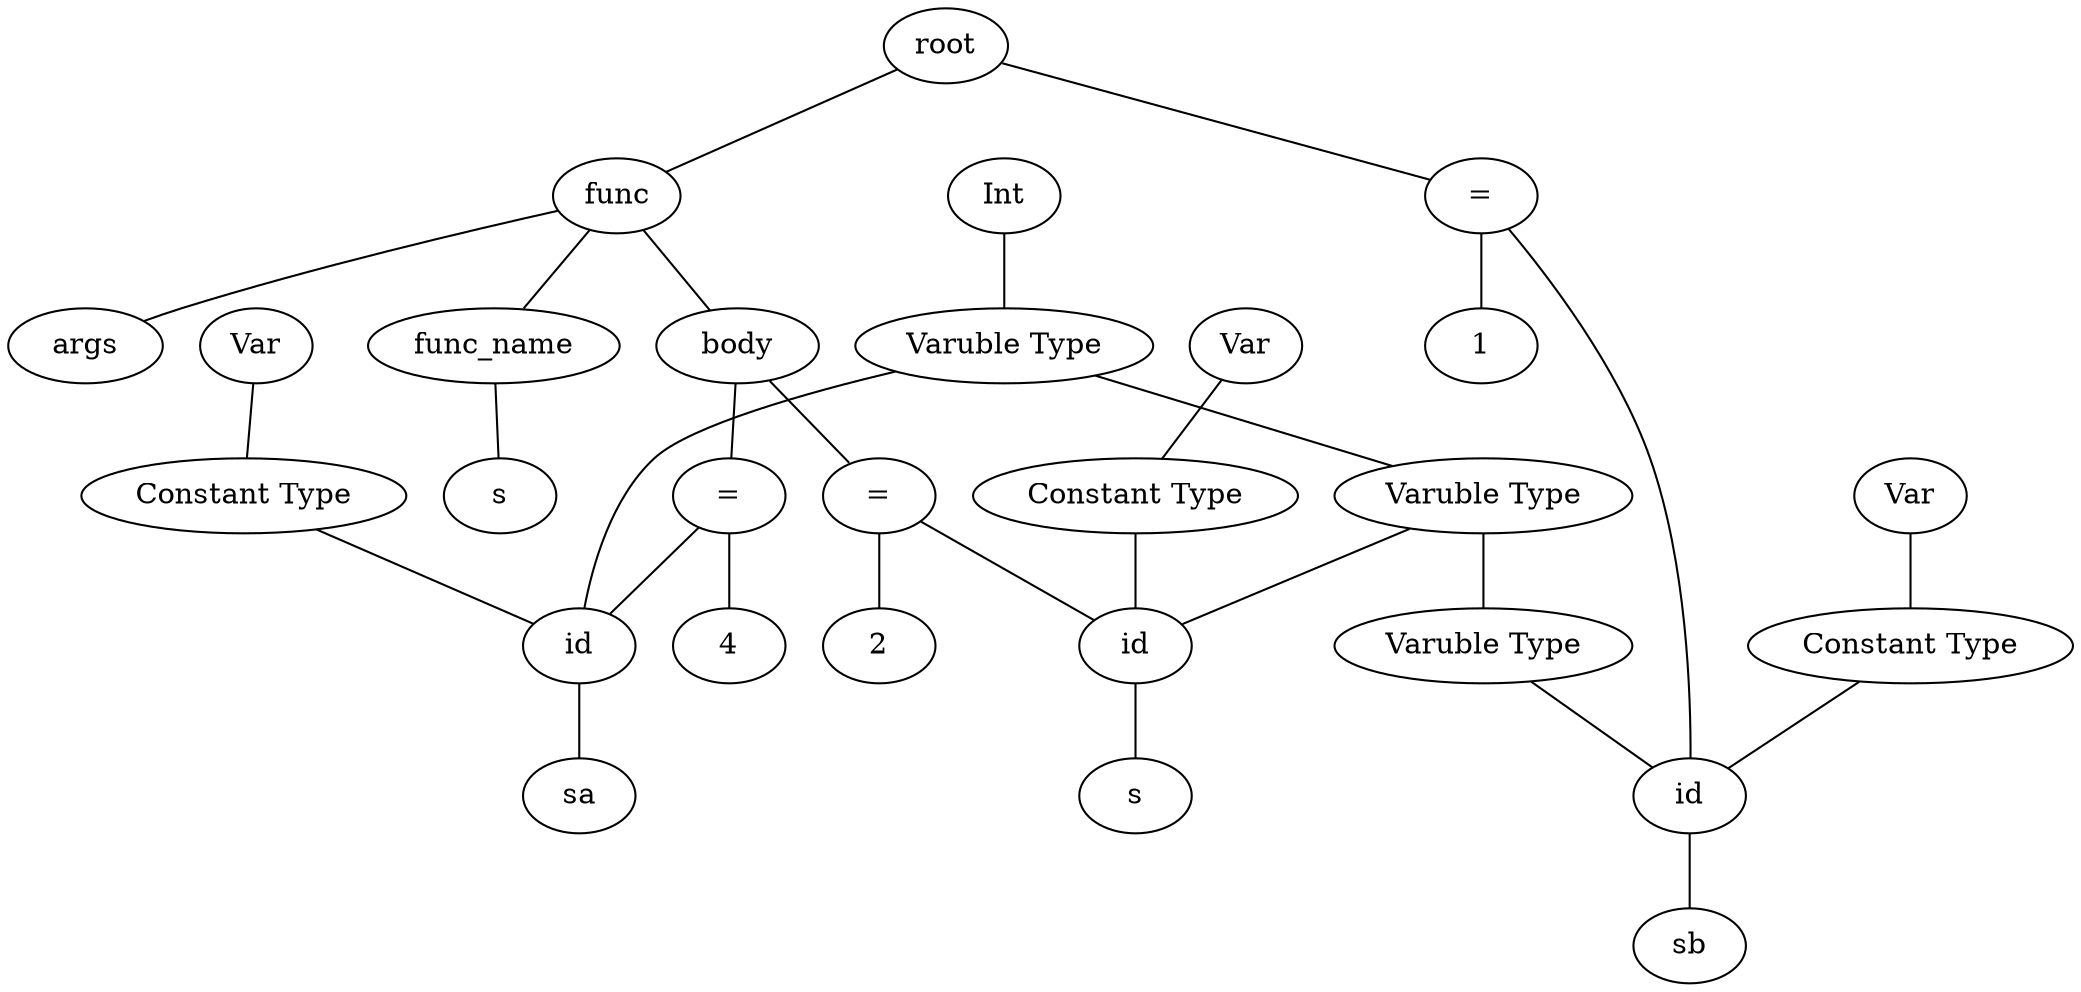 graph graphname {
root;
assign0[label = "="];
root--assign0;
expr0[label = "id"];
assign0--expr0;
type0[label = "Varuble Type"];
type0--expr0;
type1[label = "Int"];
type1--type0;
consttype0[label = "Constant Type"];
consttype0--expr0;
consttype1[label = "Var"];
consttype1--consttype0;
expr1[label = "sb"];
expr0--expr1;
expr2[label = "1"];
assign0--expr2;
func0[label = "func"];
root--func0;
func0name[label = "func_name"];
expr3[label = "s"];
func0name--expr3;
func0--func0name;
func0args[label = " args "];
func0 -- func0args;
func0body[label = " body "];
func0 -- func0body;
assign1[label = "="];
func0body--assign1;
expr4[label = "id"];
assign1--expr4;
type1[label = "Varuble Type"];
type1--expr4;
type2[label = "Int"];
type2--type1;
consttype2[label = "Constant Type"];
consttype2--expr4;
consttype3[label = "Var"];
consttype3--consttype2;
expr5[label = "s"];
expr4--expr5;
expr6[label = "2"];
assign1--expr6;
assign2[label = "="];
func0body--assign2;
expr7[label = "id"];
assign2--expr7;
type2[label = "Varuble Type"];
type2--expr7;
type3[label = "Int"];
type3--type2;
consttype4[label = "Constant Type"];
consttype4--expr7;
consttype5[label = "Var"];
consttype5--consttype4;
expr8[label = "sa"];
expr7--expr8;
expr9[label = "4"];
assign2--expr9;
}
